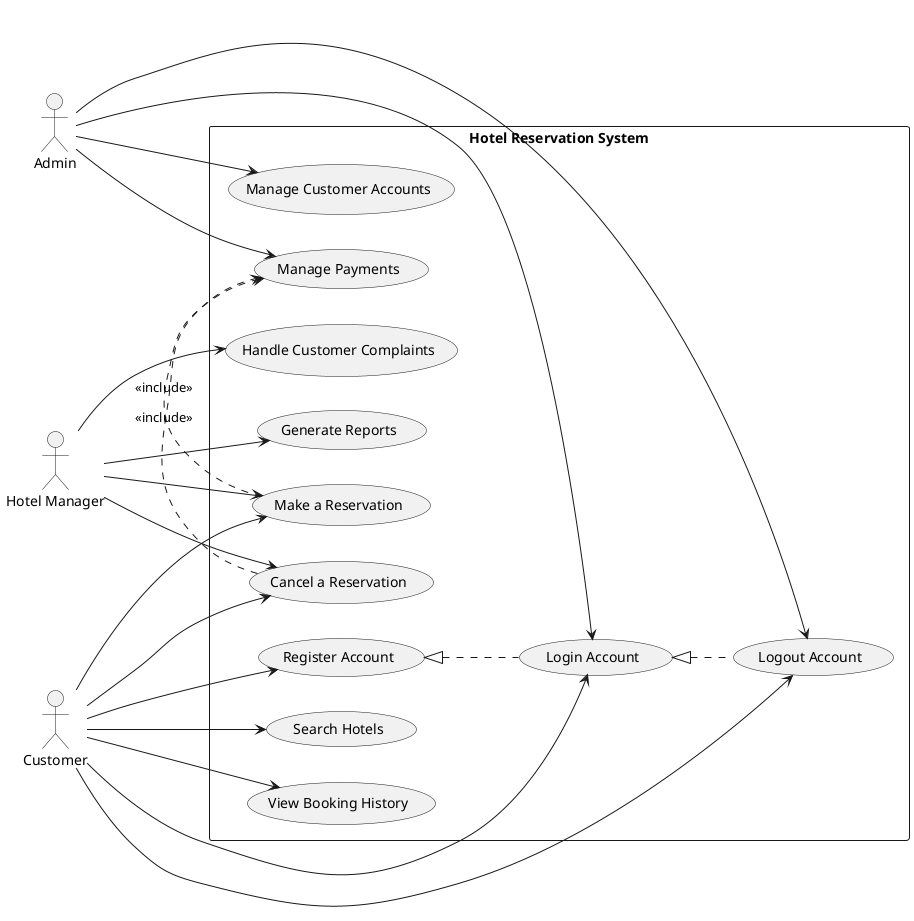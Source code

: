 @startuml
left to right direction

actor Customer
actor Admin
actor "Hotel Manager" as Manager

rectangle "Hotel Reservation System" {

  usecase "Register Account" as UC1
  usecase "Login Account" as UC2
  usecase "Logout Account" as UC3
  usecase "Search Hotels" as UC4
  usecase "Make a Reservation" as UC5
  usecase "Cancel a Reservation" as UC6
  usecase "View Booking History" as UC7

  usecase "Manage Payments" as UC8
  usecase "Manage Customer Accounts" as UC9
  usecase "Generate Reports" as UC10
  usecase "Handle Customer Complaints" as UC11
}

Customer --> UC1
Customer --> UC2
Customer --> UC3
Customer --> UC4
Customer --> UC5
Customer --> UC6
Customer --> UC7

Admin --> UC8
Admin --> UC9
Admin --> UC2
Admin --> UC3

Manager --> UC5
Manager --> UC6
Manager --> UC10
Manager --> UC11

UC5 .> UC8 : <<include>>
UC6 .> UC8 : <<include>>

UC1 <|.- UC2
UC2 <|.- UC3



@enduml